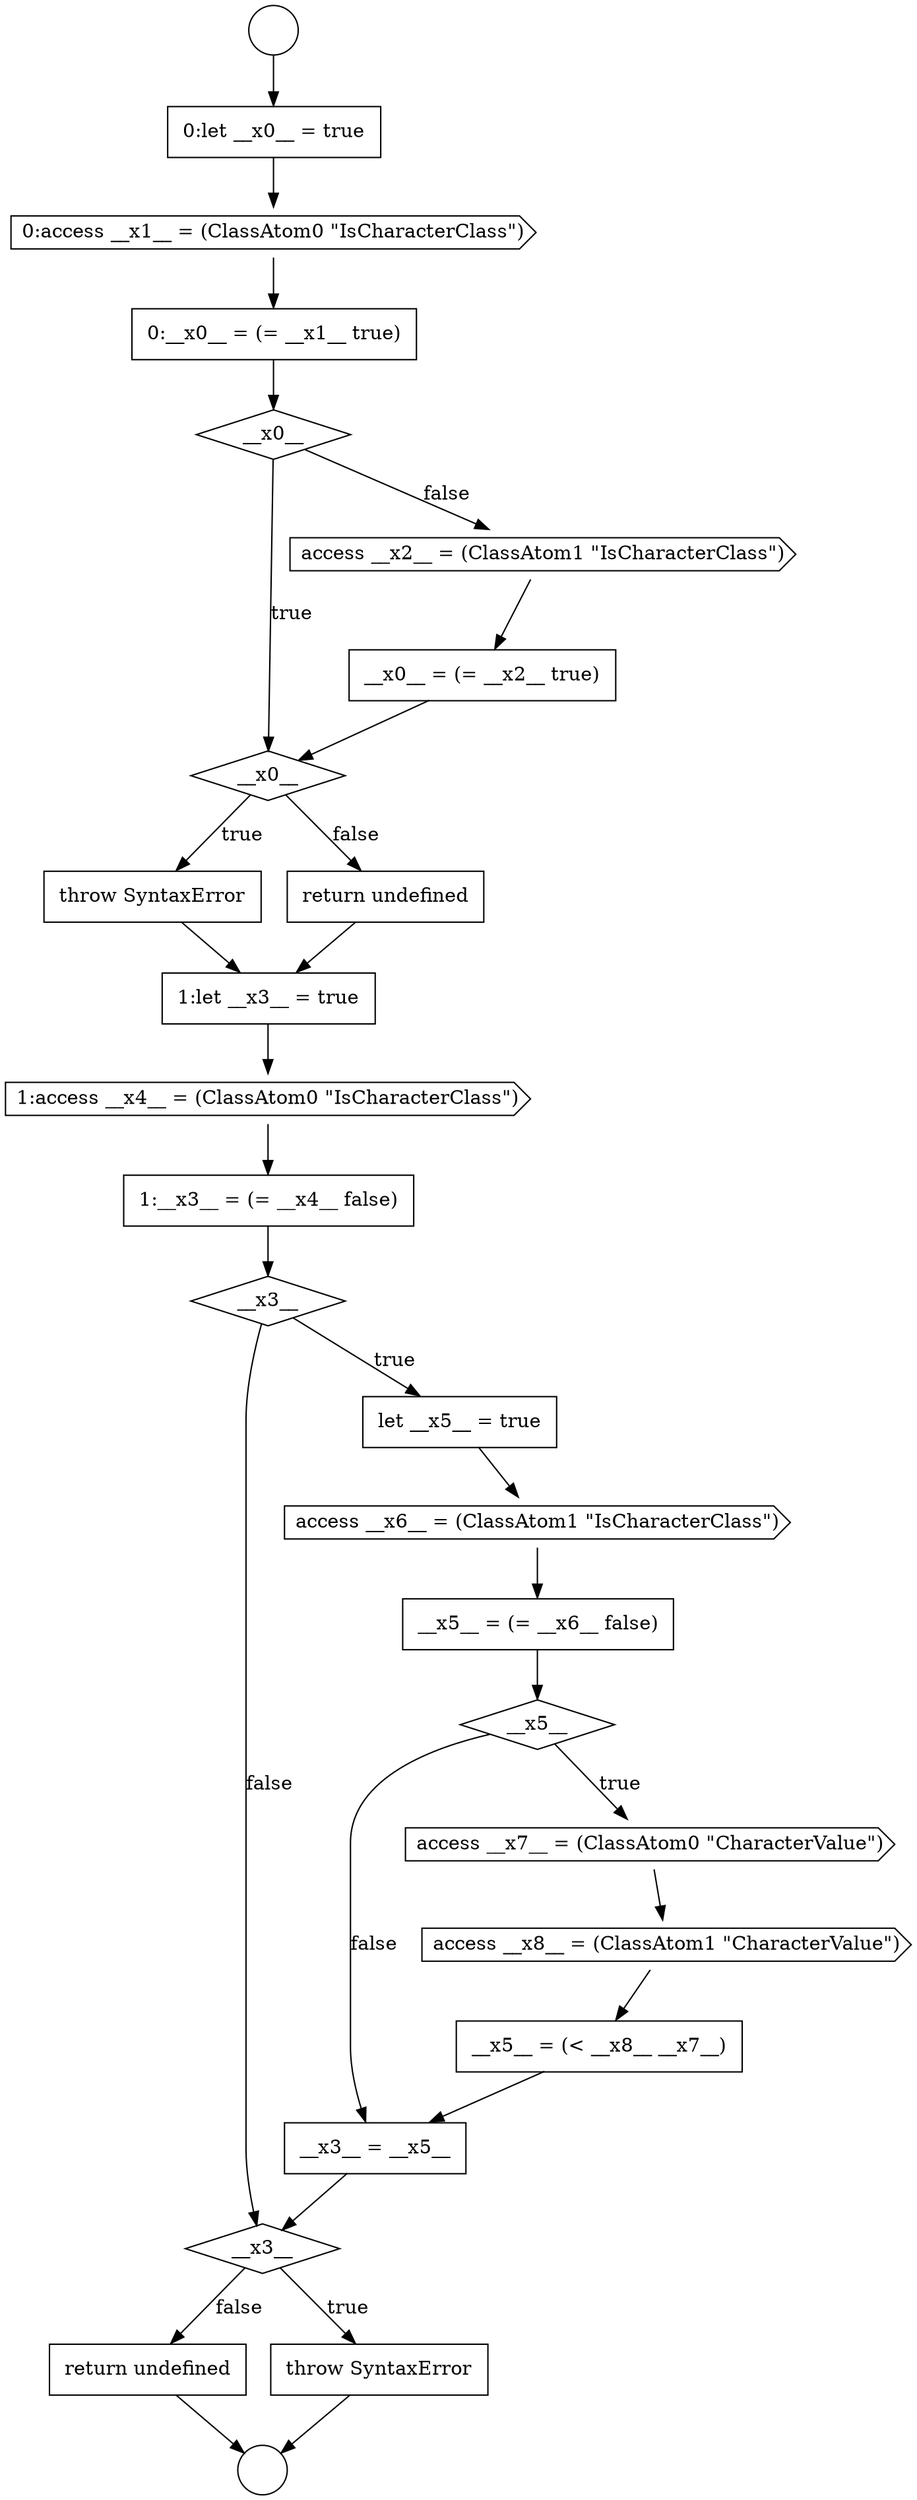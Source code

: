 digraph {
  node19704 [shape=none, margin=0, label=<<font color="black">
    <table border="0" cellborder="1" cellspacing="0" cellpadding="10">
      <tr><td align="left">1:__x3__ = (= __x4__ false)</td></tr>
    </table>
  </font>> color="black" fillcolor="white" style=filled]
  node19713 [shape=none, margin=0, label=<<font color="black">
    <table border="0" cellborder="1" cellspacing="0" cellpadding="10">
      <tr><td align="left">__x3__ = __x5__</td></tr>
    </table>
  </font>> color="black" fillcolor="white" style=filled]
  node19700 [shape=none, margin=0, label=<<font color="black">
    <table border="0" cellborder="1" cellspacing="0" cellpadding="10">
      <tr><td align="left">throw SyntaxError</td></tr>
    </table>
  </font>> color="black" fillcolor="white" style=filled]
  node19714 [shape=diamond, label=<<font color="black">__x3__</font>> color="black" fillcolor="white" style=filled]
  node19703 [shape=cds, label=<<font color="black">1:access __x4__ = (ClassAtom0 &quot;IsCharacterClass&quot;)</font>> color="black" fillcolor="white" style=filled]
  node19716 [shape=none, margin=0, label=<<font color="black">
    <table border="0" cellborder="1" cellspacing="0" cellpadding="10">
      <tr><td align="left">return undefined</td></tr>
    </table>
  </font>> color="black" fillcolor="white" style=filled]
  node19707 [shape=cds, label=<<font color="black">access __x6__ = (ClassAtom1 &quot;IsCharacterClass&quot;)</font>> color="black" fillcolor="white" style=filled]
  node19699 [shape=diamond, label=<<font color="black">__x0__</font>> color="black" fillcolor="white" style=filled]
  node19702 [shape=none, margin=0, label=<<font color="black">
    <table border="0" cellborder="1" cellspacing="0" cellpadding="10">
      <tr><td align="left">1:let __x3__ = true</td></tr>
    </table>
  </font>> color="black" fillcolor="white" style=filled]
  node19691 [shape=circle label=" " color="black" fillcolor="white" style=filled]
  node19695 [shape=none, margin=0, label=<<font color="black">
    <table border="0" cellborder="1" cellspacing="0" cellpadding="10">
      <tr><td align="left">0:__x0__ = (= __x1__ true)</td></tr>
    </table>
  </font>> color="black" fillcolor="white" style=filled]
  node19705 [shape=diamond, label=<<font color="black">__x3__</font>> color="black" fillcolor="white" style=filled]
  node19712 [shape=none, margin=0, label=<<font color="black">
    <table border="0" cellborder="1" cellspacing="0" cellpadding="10">
      <tr><td align="left">__x5__ = (&lt; __x8__ __x7__)</td></tr>
    </table>
  </font>> color="black" fillcolor="white" style=filled]
  node19701 [shape=none, margin=0, label=<<font color="black">
    <table border="0" cellborder="1" cellspacing="0" cellpadding="10">
      <tr><td align="left">return undefined</td></tr>
    </table>
  </font>> color="black" fillcolor="white" style=filled]
  node19706 [shape=none, margin=0, label=<<font color="black">
    <table border="0" cellborder="1" cellspacing="0" cellpadding="10">
      <tr><td align="left">let __x5__ = true</td></tr>
    </table>
  </font>> color="black" fillcolor="white" style=filled]
  node19693 [shape=none, margin=0, label=<<font color="black">
    <table border="0" cellborder="1" cellspacing="0" cellpadding="10">
      <tr><td align="left">0:let __x0__ = true</td></tr>
    </table>
  </font>> color="black" fillcolor="white" style=filled]
  node19710 [shape=cds, label=<<font color="black">access __x7__ = (ClassAtom0 &quot;CharacterValue&quot;)</font>> color="black" fillcolor="white" style=filled]
  node19711 [shape=cds, label=<<font color="black">access __x8__ = (ClassAtom1 &quot;CharacterValue&quot;)</font>> color="black" fillcolor="white" style=filled]
  node19694 [shape=cds, label=<<font color="black">0:access __x1__ = (ClassAtom0 &quot;IsCharacterClass&quot;)</font>> color="black" fillcolor="white" style=filled]
  node19708 [shape=none, margin=0, label=<<font color="black">
    <table border="0" cellborder="1" cellspacing="0" cellpadding="10">
      <tr><td align="left">__x5__ = (= __x6__ false)</td></tr>
    </table>
  </font>> color="black" fillcolor="white" style=filled]
  node19715 [shape=none, margin=0, label=<<font color="black">
    <table border="0" cellborder="1" cellspacing="0" cellpadding="10">
      <tr><td align="left">throw SyntaxError</td></tr>
    </table>
  </font>> color="black" fillcolor="white" style=filled]
  node19698 [shape=none, margin=0, label=<<font color="black">
    <table border="0" cellborder="1" cellspacing="0" cellpadding="10">
      <tr><td align="left">__x0__ = (= __x2__ true)</td></tr>
    </table>
  </font>> color="black" fillcolor="white" style=filled]
  node19697 [shape=cds, label=<<font color="black">access __x2__ = (ClassAtom1 &quot;IsCharacterClass&quot;)</font>> color="black" fillcolor="white" style=filled]
  node19692 [shape=circle label=" " color="black" fillcolor="white" style=filled]
  node19709 [shape=diamond, label=<<font color="black">__x5__</font>> color="black" fillcolor="white" style=filled]
  node19696 [shape=diamond, label=<<font color="black">__x0__</font>> color="black" fillcolor="white" style=filled]
  node19695 -> node19696 [ color="black"]
  node19706 -> node19707 [ color="black"]
  node19711 -> node19712 [ color="black"]
  node19707 -> node19708 [ color="black"]
  node19693 -> node19694 [ color="black"]
  node19698 -> node19699 [ color="black"]
  node19702 -> node19703 [ color="black"]
  node19699 -> node19700 [label=<<font color="black">true</font>> color="black"]
  node19699 -> node19701 [label=<<font color="black">false</font>> color="black"]
  node19710 -> node19711 [ color="black"]
  node19709 -> node19710 [label=<<font color="black">true</font>> color="black"]
  node19709 -> node19713 [label=<<font color="black">false</font>> color="black"]
  node19701 -> node19702 [ color="black"]
  node19697 -> node19698 [ color="black"]
  node19694 -> node19695 [ color="black"]
  node19708 -> node19709 [ color="black"]
  node19713 -> node19714 [ color="black"]
  node19703 -> node19704 [ color="black"]
  node19691 -> node19693 [ color="black"]
  node19715 -> node19692 [ color="black"]
  node19700 -> node19702 [ color="black"]
  node19696 -> node19699 [label=<<font color="black">true</font>> color="black"]
  node19696 -> node19697 [label=<<font color="black">false</font>> color="black"]
  node19714 -> node19715 [label=<<font color="black">true</font>> color="black"]
  node19714 -> node19716 [label=<<font color="black">false</font>> color="black"]
  node19716 -> node19692 [ color="black"]
  node19705 -> node19706 [label=<<font color="black">true</font>> color="black"]
  node19705 -> node19714 [label=<<font color="black">false</font>> color="black"]
  node19712 -> node19713 [ color="black"]
  node19704 -> node19705 [ color="black"]
}
